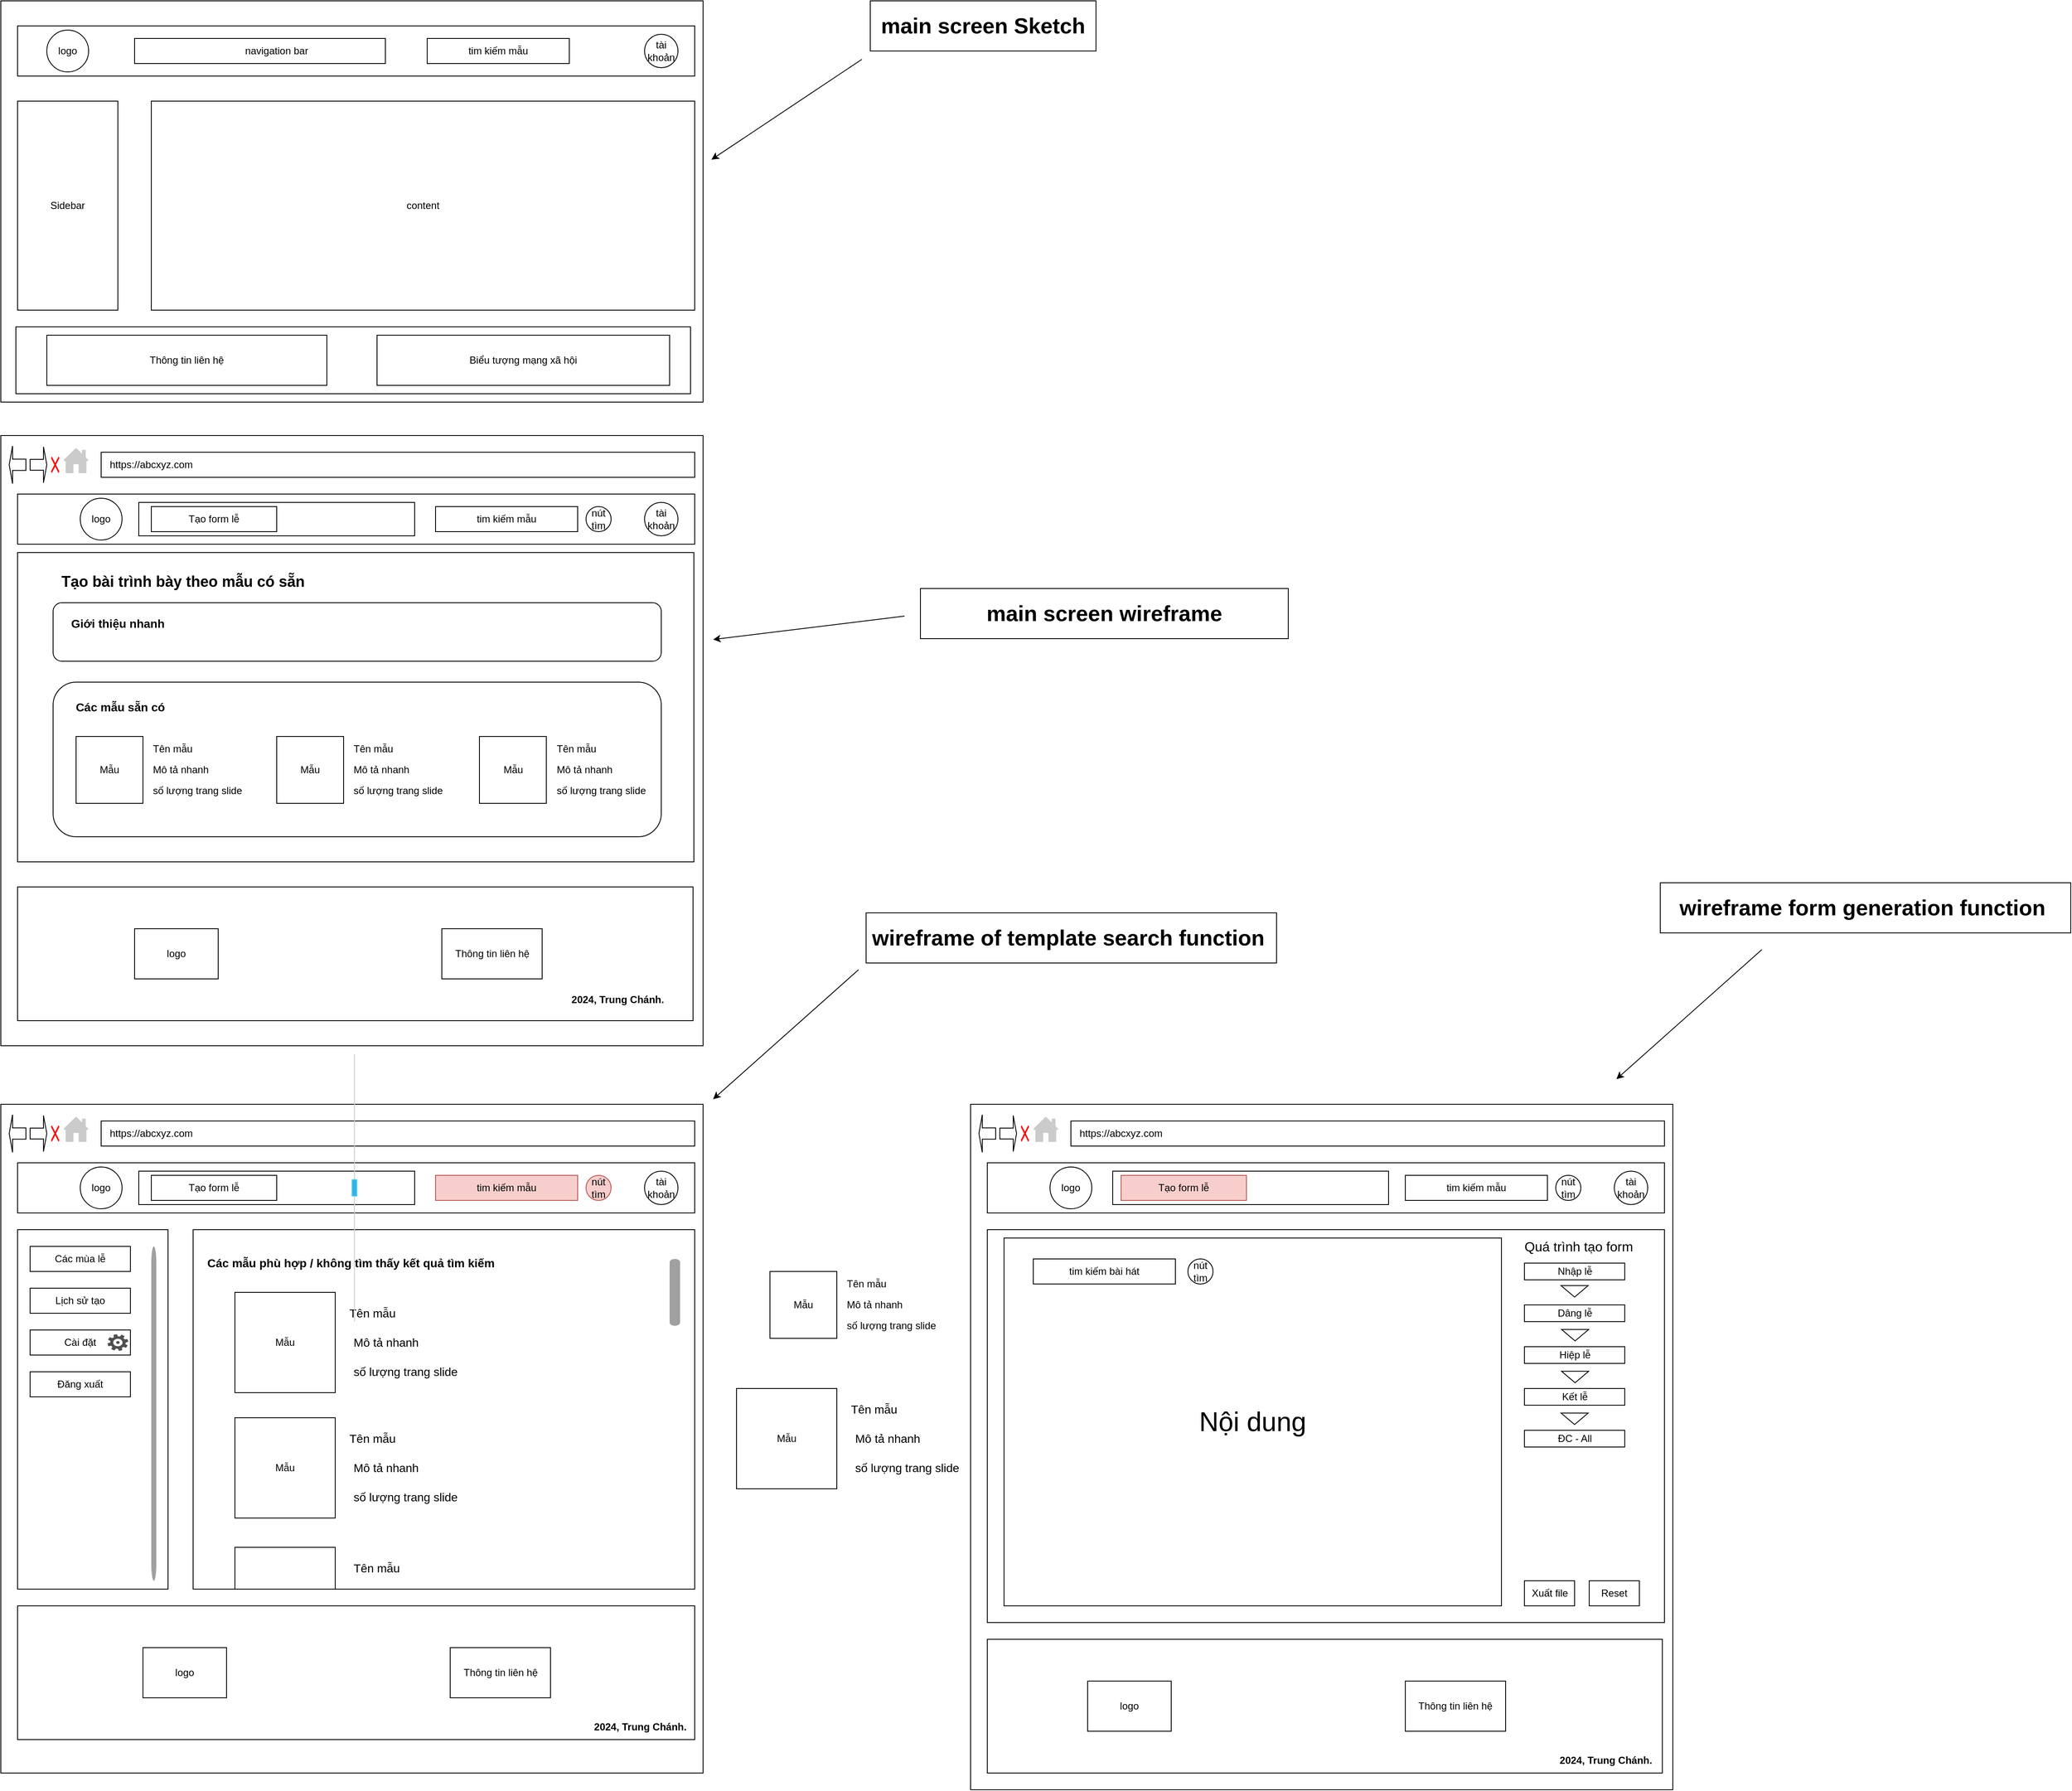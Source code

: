 <mxfile version="24.7.17">
  <diagram name="Trang-1" id="U4cx8_M0KKH-8PcaWBHW">
    <mxGraphModel dx="695" dy="743" grid="0" gridSize="10" guides="1" tooltips="1" connect="1" arrows="1" fold="1" page="1" pageScale="1" pageWidth="3300" pageHeight="4681" math="0" shadow="0">
      <root>
        <mxCell id="0" />
        <mxCell id="1" parent="0" />
        <mxCell id="klHJlUjfEQvVZW1XBOri-1" value="" style="rounded=0;whiteSpace=wrap;html=1;" parent="1" vertex="1">
          <mxGeometry x="120" y="120" width="840" height="480" as="geometry" />
        </mxCell>
        <mxCell id="klHJlUjfEQvVZW1XBOri-2" value="" style="rounded=0;whiteSpace=wrap;html=1;" parent="1" vertex="1">
          <mxGeometry x="140" y="150" width="810" height="60" as="geometry" />
        </mxCell>
        <mxCell id="klHJlUjfEQvVZW1XBOri-3" value="" style="rounded=0;whiteSpace=wrap;html=1;" parent="1" vertex="1">
          <mxGeometry x="138" y="510" width="807" height="80" as="geometry" />
        </mxCell>
        <mxCell id="klHJlUjfEQvVZW1XBOri-4" value="Sidebar" style="rounded=0;whiteSpace=wrap;html=1;" parent="1" vertex="1">
          <mxGeometry x="140" y="240" width="120" height="250" as="geometry" />
        </mxCell>
        <mxCell id="klHJlUjfEQvVZW1XBOri-6" value="content" style="rounded=0;whiteSpace=wrap;html=1;" parent="1" vertex="1">
          <mxGeometry x="300" y="240" width="650" height="250" as="geometry" />
        </mxCell>
        <mxCell id="klHJlUjfEQvVZW1XBOri-7" value="" style="ellipse;whiteSpace=wrap;html=1;aspect=fixed;" parent="1" vertex="1">
          <mxGeometry x="175" y="155" width="50" height="50" as="geometry" />
        </mxCell>
        <mxCell id="klHJlUjfEQvVZW1XBOri-8" value="tim kiếm mẫu" style="rounded=0;whiteSpace=wrap;html=1;" parent="1" vertex="1">
          <mxGeometry x="630" y="165" width="170" height="30" as="geometry" />
        </mxCell>
        <mxCell id="klHJlUjfEQvVZW1XBOri-10" value="tài khoản" style="ellipse;whiteSpace=wrap;html=1;aspect=fixed;" parent="1" vertex="1">
          <mxGeometry x="890" y="160" width="40" height="40" as="geometry" />
        </mxCell>
        <mxCell id="klHJlUjfEQvVZW1XBOri-11" value="" style="rounded=0;whiteSpace=wrap;html=1;" parent="1" vertex="1">
          <mxGeometry x="280" y="165" width="300" height="30" as="geometry" />
        </mxCell>
        <mxCell id="klHJlUjfEQvVZW1XBOri-12" value="Thông tin liên hệ" style="rounded=0;whiteSpace=wrap;html=1;" parent="1" vertex="1">
          <mxGeometry x="175" y="520" width="335" height="60" as="geometry" />
        </mxCell>
        <mxCell id="klHJlUjfEQvVZW1XBOri-13" value="Biểu tượng mạng xã hội" style="rounded=0;whiteSpace=wrap;html=1;" parent="1" vertex="1">
          <mxGeometry x="570" y="520" width="350" height="60" as="geometry" />
        </mxCell>
        <mxCell id="klHJlUjfEQvVZW1XBOri-14" value="logo" style="text;html=1;align=center;verticalAlign=middle;whiteSpace=wrap;rounded=0;" parent="1" vertex="1">
          <mxGeometry x="170" y="165" width="60" height="30" as="geometry" />
        </mxCell>
        <mxCell id="klHJlUjfEQvVZW1XBOri-15" value="navigation bar" style="text;html=1;align=center;verticalAlign=middle;whiteSpace=wrap;rounded=0;" parent="1" vertex="1">
          <mxGeometry x="400" y="165" width="100" height="30" as="geometry" />
        </mxCell>
        <mxCell id="klHJlUjfEQvVZW1XBOri-16" value="" style="rounded=0;whiteSpace=wrap;html=1;" parent="1" vertex="1">
          <mxGeometry x="120" y="1440" width="840" height="800" as="geometry" />
        </mxCell>
        <mxCell id="klHJlUjfEQvVZW1XBOri-17" value="" style="rounded=0;whiteSpace=wrap;html=1;" parent="1" vertex="1">
          <mxGeometry x="140" y="1510" width="810" height="60" as="geometry" />
        </mxCell>
        <mxCell id="klHJlUjfEQvVZW1XBOri-18" value="" style="rounded=0;whiteSpace=wrap;html=1;" parent="1" vertex="1">
          <mxGeometry x="140" y="2040" width="810" height="160" as="geometry" />
        </mxCell>
        <mxCell id="klHJlUjfEQvVZW1XBOri-19" value="" style="rounded=0;whiteSpace=wrap;html=1;" parent="1" vertex="1">
          <mxGeometry x="140" y="1590" width="180" height="430" as="geometry" />
        </mxCell>
        <mxCell id="klHJlUjfEQvVZW1XBOri-20" value="" style="rounded=0;whiteSpace=wrap;html=1;" parent="1" vertex="1">
          <mxGeometry x="350" y="1590" width="600" height="430" as="geometry" />
        </mxCell>
        <mxCell id="klHJlUjfEQvVZW1XBOri-21" value="" style="ellipse;whiteSpace=wrap;html=1;aspect=fixed;" parent="1" vertex="1">
          <mxGeometry x="215" y="1515" width="50" height="50" as="geometry" />
        </mxCell>
        <mxCell id="klHJlUjfEQvVZW1XBOri-22" value="tim kiếm mẫu" style="rounded=0;whiteSpace=wrap;html=1;fillColor=#f8cecc;strokeColor=#b85450;" parent="1" vertex="1">
          <mxGeometry x="640" y="1525" width="170" height="30" as="geometry" />
        </mxCell>
        <mxCell id="klHJlUjfEQvVZW1XBOri-23" value="tài khoản" style="ellipse;whiteSpace=wrap;html=1;aspect=fixed;" parent="1" vertex="1">
          <mxGeometry x="890" y="1520" width="40" height="40" as="geometry" />
        </mxCell>
        <mxCell id="klHJlUjfEQvVZW1XBOri-24" value="" style="rounded=0;whiteSpace=wrap;html=1;" parent="1" vertex="1">
          <mxGeometry x="285" y="1520" width="330" height="40" as="geometry" />
        </mxCell>
        <mxCell id="klHJlUjfEQvVZW1XBOri-25" value="Thông tin liên hệ" style="rounded=0;whiteSpace=wrap;html=1;" parent="1" vertex="1">
          <mxGeometry x="657.5" y="2090" width="120" height="60" as="geometry" />
        </mxCell>
        <mxCell id="klHJlUjfEQvVZW1XBOri-27" value="logo" style="text;html=1;align=center;verticalAlign=middle;whiteSpace=wrap;rounded=0;" parent="1" vertex="1">
          <mxGeometry x="210" y="1525" width="60" height="30" as="geometry" />
        </mxCell>
        <mxCell id="klHJlUjfEQvVZW1XBOri-29" value="Tạo form lễ" style="rounded=0;whiteSpace=wrap;html=1;" parent="1" vertex="1">
          <mxGeometry x="300" y="1525" width="150" height="30" as="geometry" />
        </mxCell>
        <mxCell id="klHJlUjfEQvVZW1XBOri-32" value="nút tìm" style="ellipse;whiteSpace=wrap;html=1;aspect=fixed;fillColor=#f8cecc;strokeColor=#b85450;" parent="1" vertex="1">
          <mxGeometry x="820" y="1525" width="30" height="30" as="geometry" />
        </mxCell>
        <mxCell id="klHJlUjfEQvVZW1XBOri-33" value="Các mùa lễ" style="rounded=0;whiteSpace=wrap;html=1;" parent="1" vertex="1">
          <mxGeometry x="155" y="1610" width="120" height="30" as="geometry" />
        </mxCell>
        <mxCell id="klHJlUjfEQvVZW1XBOri-42" value="" style="rounded=0;whiteSpace=wrap;html=1;" parent="1" vertex="1">
          <mxGeometry x="240" y="1460" width="710" height="30" as="geometry" />
        </mxCell>
        <mxCell id="klHJlUjfEQvVZW1XBOri-47" value="" style="shape=singleArrow;direction=west;whiteSpace=wrap;html=1;" parent="1" vertex="1">
          <mxGeometry x="130" y="1452.5" width="20" height="45" as="geometry" />
        </mxCell>
        <mxCell id="klHJlUjfEQvVZW1XBOri-48" value="" style="shape=singleArrow;whiteSpace=wrap;html=1;" parent="1" vertex="1">
          <mxGeometry x="155" y="1453.5" width="20" height="43" as="geometry" />
        </mxCell>
        <mxCell id="klHJlUjfEQvVZW1XBOri-49" value="" style="shape=mxgraph.mockup.markup.redX;fillColor=#ff0000;html=1;shadow=0;whiteSpace=wrap;strokeColor=none;" parent="1" vertex="1">
          <mxGeometry x="180" y="1465" width="10" height="20" as="geometry" />
        </mxCell>
        <mxCell id="klHJlUjfEQvVZW1XBOri-50" value="" style="sketch=0;pointerEvents=1;shadow=0;dashed=0;html=1;strokeColor=none;labelPosition=center;verticalLabelPosition=bottom;verticalAlign=top;outlineConnect=0;align=center;shape=mxgraph.office.concepts.home;fillColor=#CCCBCB;" parent="1" vertex="1">
          <mxGeometry x="195" y="1455" width="30" height="30" as="geometry" />
        </mxCell>
        <mxCell id="klHJlUjfEQvVZW1XBOri-51" value="https://abcxyz.com" style="text;html=1;align=center;verticalAlign=middle;whiteSpace=wrap;rounded=0;" parent="1" vertex="1">
          <mxGeometry x="270" y="1460" width="60" height="30" as="geometry" />
        </mxCell>
        <mxCell id="klHJlUjfEQvVZW1XBOri-58" value="logo" style="rounded=0;whiteSpace=wrap;html=1;" parent="1" vertex="1">
          <mxGeometry x="290" y="2090" width="100" height="60" as="geometry" />
        </mxCell>
        <mxCell id="T8Ssk5UjIpgy_xPc4vPn-1" value="" style="shape=image;html=1;verticalAlign=top;verticalLabelPosition=bottom;labelBackgroundColor=#ffffff;imageAspect=0;aspect=fixed;image=https://cdn2.iconfinder.com/data/icons/navigation-set-arrows-part-two/32/Arrow_Drop_Down-128.png" parent="1" vertex="1">
          <mxGeometry x="250" y="1615" width="20" height="20" as="geometry" />
        </mxCell>
        <mxCell id="T8Ssk5UjIpgy_xPc4vPn-5" value="&lt;b&gt;2024, Trung Chánh.&lt;/b&gt;" style="text;html=1;align=center;verticalAlign=middle;whiteSpace=wrap;rounded=0;" parent="1" vertex="1">
          <mxGeometry x="820" y="2170" width="130" height="30" as="geometry" />
        </mxCell>
        <mxCell id="T8Ssk5UjIpgy_xPc4vPn-8" value="" style="shape=image;html=1;verticalAlign=top;verticalLabelPosition=bottom;labelBackgroundColor=#ffffff;imageAspect=0;aspect=fixed;image=https://cdn2.iconfinder.com/data/icons/css-vol-1/24/copyright-128.png" parent="1" vertex="1">
          <mxGeometry x="807.5" y="2175" width="20" height="20" as="geometry" />
        </mxCell>
        <mxCell id="T8Ssk5UjIpgy_xPc4vPn-53" value="" style="shape=image;html=1;verticalAlign=top;verticalLabelPosition=bottom;labelBackgroundColor=#ffffff;imageAspect=0;aspect=fixed;image=https://cdn1.iconfinder.com/data/icons/bootstrap-vol-3/16/layout-sidebar-inset-128.png" parent="1" vertex="1">
          <mxGeometry x="155" y="1520" width="40" height="40" as="geometry" />
        </mxCell>
        <mxCell id="T8Ssk5UjIpgy_xPc4vPn-55" value="Lịch sử tạo" style="rounded=0;whiteSpace=wrap;html=1;" parent="1" vertex="1">
          <mxGeometry x="155" y="1660" width="120" height="30" as="geometry" />
        </mxCell>
        <mxCell id="T8Ssk5UjIpgy_xPc4vPn-58" value="Cài đặt" style="rounded=0;whiteSpace=wrap;html=1;" parent="1" vertex="1">
          <mxGeometry x="155" y="1710" width="120" height="30" as="geometry" />
        </mxCell>
        <mxCell id="T8Ssk5UjIpgy_xPc4vPn-59" value="" style="sketch=0;pointerEvents=1;shadow=0;dashed=0;html=1;strokeColor=none;fillColor=#505050;labelPosition=center;verticalLabelPosition=bottom;verticalAlign=top;outlineConnect=0;align=center;shape=mxgraph.office.concepts.settings_office_365;" parent="1" vertex="1">
          <mxGeometry x="247.5" y="1715" width="25" height="20" as="geometry" />
        </mxCell>
        <mxCell id="T8Ssk5UjIpgy_xPc4vPn-60" value="Đăng xuất" style="rounded=0;whiteSpace=wrap;html=1;" parent="1" vertex="1">
          <mxGeometry x="155" y="1760" width="120" height="30" as="geometry" />
        </mxCell>
        <mxCell id="T8Ssk5UjIpgy_xPc4vPn-61" value="" style="shape=image;html=1;verticalAlign=top;verticalLabelPosition=bottom;labelBackgroundColor=#ffffff;imageAspect=0;aspect=fixed;image=https://cdn1.iconfinder.com/data/icons/heroicons-ui/24/logout-128.png" parent="1" vertex="1">
          <mxGeometry x="247.5" y="1760" width="30" height="30" as="geometry" />
        </mxCell>
        <mxCell id="T8Ssk5UjIpgy_xPc4vPn-62" value="" style="rounded=0;whiteSpace=wrap;html=1;" parent="1" vertex="1">
          <mxGeometry x="120" y="640" width="840" height="730" as="geometry" />
        </mxCell>
        <mxCell id="T8Ssk5UjIpgy_xPc4vPn-63" value="" style="rounded=0;whiteSpace=wrap;html=1;" parent="1" vertex="1">
          <mxGeometry x="140" y="710" width="810" height="60" as="geometry" />
        </mxCell>
        <mxCell id="T8Ssk5UjIpgy_xPc4vPn-64" value="" style="rounded=0;whiteSpace=wrap;html=1;" parent="1" vertex="1">
          <mxGeometry x="140" y="1180" width="808" height="160" as="geometry" />
        </mxCell>
        <mxCell id="T8Ssk5UjIpgy_xPc4vPn-66" value="" style="rounded=0;whiteSpace=wrap;html=1;" parent="1" vertex="1">
          <mxGeometry x="140" y="780" width="809" height="370" as="geometry" />
        </mxCell>
        <mxCell id="T8Ssk5UjIpgy_xPc4vPn-67" value="" style="ellipse;whiteSpace=wrap;html=1;aspect=fixed;" parent="1" vertex="1">
          <mxGeometry x="215" y="715" width="50" height="50" as="geometry" />
        </mxCell>
        <mxCell id="T8Ssk5UjIpgy_xPc4vPn-68" value="tim kiếm mẫu" style="rounded=0;whiteSpace=wrap;html=1;" parent="1" vertex="1">
          <mxGeometry x="640" y="725" width="170" height="30" as="geometry" />
        </mxCell>
        <mxCell id="T8Ssk5UjIpgy_xPc4vPn-69" value="tài khoản" style="ellipse;whiteSpace=wrap;html=1;aspect=fixed;" parent="1" vertex="1">
          <mxGeometry x="890" y="720" width="40" height="40" as="geometry" />
        </mxCell>
        <mxCell id="T8Ssk5UjIpgy_xPc4vPn-70" value="" style="rounded=0;whiteSpace=wrap;html=1;" parent="1" vertex="1">
          <mxGeometry x="285" y="720" width="330" height="40" as="geometry" />
        </mxCell>
        <mxCell id="T8Ssk5UjIpgy_xPc4vPn-71" value="Thông tin liên hệ" style="rounded=0;whiteSpace=wrap;html=1;" parent="1" vertex="1">
          <mxGeometry x="647.5" y="1230" width="120" height="60" as="geometry" />
        </mxCell>
        <mxCell id="T8Ssk5UjIpgy_xPc4vPn-72" value="logo" style="text;html=1;align=center;verticalAlign=middle;whiteSpace=wrap;rounded=0;" parent="1" vertex="1">
          <mxGeometry x="210" y="725" width="60" height="30" as="geometry" />
        </mxCell>
        <mxCell id="T8Ssk5UjIpgy_xPc4vPn-73" value="Tạo form lễ" style="rounded=0;whiteSpace=wrap;html=1;" parent="1" vertex="1">
          <mxGeometry x="300" y="725" width="150" height="30" as="geometry" />
        </mxCell>
        <mxCell id="T8Ssk5UjIpgy_xPc4vPn-74" value="nút tìm" style="ellipse;whiteSpace=wrap;html=1;aspect=fixed;" parent="1" vertex="1">
          <mxGeometry x="820" y="725" width="30" height="30" as="geometry" />
        </mxCell>
        <mxCell id="T8Ssk5UjIpgy_xPc4vPn-76" value="" style="rounded=0;whiteSpace=wrap;html=1;" parent="1" vertex="1">
          <mxGeometry x="240" y="660" width="710" height="30" as="geometry" />
        </mxCell>
        <mxCell id="T8Ssk5UjIpgy_xPc4vPn-77" value="" style="shape=singleArrow;direction=west;whiteSpace=wrap;html=1;" parent="1" vertex="1">
          <mxGeometry x="130" y="652.5" width="20" height="45" as="geometry" />
        </mxCell>
        <mxCell id="T8Ssk5UjIpgy_xPc4vPn-78" value="" style="shape=singleArrow;whiteSpace=wrap;html=1;" parent="1" vertex="1">
          <mxGeometry x="155" y="653.5" width="20" height="43" as="geometry" />
        </mxCell>
        <mxCell id="T8Ssk5UjIpgy_xPc4vPn-79" value="" style="shape=mxgraph.mockup.markup.redX;fillColor=#ff0000;html=1;shadow=0;whiteSpace=wrap;strokeColor=none;" parent="1" vertex="1">
          <mxGeometry x="180" y="665" width="10" height="20" as="geometry" />
        </mxCell>
        <mxCell id="T8Ssk5UjIpgy_xPc4vPn-80" value="" style="sketch=0;pointerEvents=1;shadow=0;dashed=0;html=1;strokeColor=none;labelPosition=center;verticalLabelPosition=bottom;verticalAlign=top;outlineConnect=0;align=center;shape=mxgraph.office.concepts.home;fillColor=#CCCBCB;" parent="1" vertex="1">
          <mxGeometry x="195" y="655" width="30" height="30" as="geometry" />
        </mxCell>
        <mxCell id="T8Ssk5UjIpgy_xPc4vPn-81" value="https://abcxyz.com" style="text;html=1;align=center;verticalAlign=middle;whiteSpace=wrap;rounded=0;" parent="1" vertex="1">
          <mxGeometry x="270" y="660" width="60" height="30" as="geometry" />
        </mxCell>
        <mxCell id="T8Ssk5UjIpgy_xPc4vPn-82" value="logo" style="rounded=0;whiteSpace=wrap;html=1;" parent="1" vertex="1">
          <mxGeometry x="280" y="1230" width="100" height="60" as="geometry" />
        </mxCell>
        <mxCell id="T8Ssk5UjIpgy_xPc4vPn-84" value="&lt;b&gt;2024, Trung Chánh.&lt;/b&gt;" style="text;html=1;align=center;verticalAlign=middle;whiteSpace=wrap;rounded=0;" parent="1" vertex="1">
          <mxGeometry x="792.5" y="1300" width="130" height="30" as="geometry" />
        </mxCell>
        <mxCell id="T8Ssk5UjIpgy_xPc4vPn-85" value="" style="shape=image;html=1;verticalAlign=top;verticalLabelPosition=bottom;labelBackgroundColor=#ffffff;imageAspect=0;aspect=fixed;image=https://cdn2.iconfinder.com/data/icons/css-vol-1/24/copyright-128.png" parent="1" vertex="1">
          <mxGeometry x="780" y="1305" width="20" height="20" as="geometry" />
        </mxCell>
        <mxCell id="T8Ssk5UjIpgy_xPc4vPn-86" value="" style="shape=image;html=1;verticalAlign=top;verticalLabelPosition=bottom;labelBackgroundColor=#ffffff;imageAspect=0;aspect=fixed;image=https://cdn1.iconfinder.com/data/icons/bootstrap-vol-3/16/layout-sidebar-inset-128.png" parent="1" vertex="1">
          <mxGeometry x="155" y="720" width="40" height="40" as="geometry" />
        </mxCell>
        <mxCell id="T8Ssk5UjIpgy_xPc4vPn-92" value="Tạo bài trình bày theo mẫu có sẵn" style="text;html=1;align=center;verticalAlign=middle;whiteSpace=wrap;rounded=0;fontStyle=1;fontSize=18;" parent="1" vertex="1">
          <mxGeometry x="172.5" y="800" width="330" height="30" as="geometry" />
        </mxCell>
        <mxCell id="T8Ssk5UjIpgy_xPc4vPn-99" value="" style="rounded=1;whiteSpace=wrap;html=1;" parent="1" vertex="1">
          <mxGeometry x="182.5" y="840" width="727.5" height="70" as="geometry" />
        </mxCell>
        <mxCell id="T8Ssk5UjIpgy_xPc4vPn-100" value="Giới thiệu nhanh" style="text;html=1;align=center;verticalAlign=middle;whiteSpace=wrap;rounded=0;fontSize=14;fontStyle=1" parent="1" vertex="1">
          <mxGeometry x="195" y="850" width="130" height="30" as="geometry" />
        </mxCell>
        <mxCell id="T8Ssk5UjIpgy_xPc4vPn-101" value="" style="rounded=1;whiteSpace=wrap;html=1;" parent="1" vertex="1">
          <mxGeometry x="182.5" y="935" width="727.5" height="185" as="geometry" />
        </mxCell>
        <mxCell id="T8Ssk5UjIpgy_xPc4vPn-102" value="Các mẫu sẵn có" style="text;html=1;align=center;verticalAlign=middle;whiteSpace=wrap;rounded=0;fontSize=14;fontStyle=1" parent="1" vertex="1">
          <mxGeometry x="197.5" y="950" width="130" height="30" as="geometry" />
        </mxCell>
        <mxCell id="T8Ssk5UjIpgy_xPc4vPn-103" value="Mẫu" style="whiteSpace=wrap;html=1;aspect=fixed;" parent="1" vertex="1">
          <mxGeometry x="210" y="1000" width="80" height="80" as="geometry" />
        </mxCell>
        <mxCell id="T8Ssk5UjIpgy_xPc4vPn-104" value="Tên mẫu" style="text;html=1;align=left;verticalAlign=middle;whiteSpace=wrap;rounded=0;" parent="1" vertex="1">
          <mxGeometry x="300" y="1000" width="60" height="30" as="geometry" />
        </mxCell>
        <mxCell id="T8Ssk5UjIpgy_xPc4vPn-105" value="Mô tả nhanh" style="text;html=1;align=left;verticalAlign=middle;whiteSpace=wrap;rounded=0;" parent="1" vertex="1">
          <mxGeometry x="300" y="1025" width="70" height="30" as="geometry" />
        </mxCell>
        <mxCell id="T8Ssk5UjIpgy_xPc4vPn-106" value="số lượng trang slide" style="text;html=1;align=left;verticalAlign=middle;whiteSpace=wrap;rounded=0;" parent="1" vertex="1">
          <mxGeometry x="300" y="1050" width="110" height="30" as="geometry" />
        </mxCell>
        <mxCell id="T8Ssk5UjIpgy_xPc4vPn-107" value="Mẫu" style="whiteSpace=wrap;html=1;aspect=fixed;" parent="1" vertex="1">
          <mxGeometry x="450" y="1000" width="80" height="80" as="geometry" />
        </mxCell>
        <mxCell id="T8Ssk5UjIpgy_xPc4vPn-108" value="Tên mẫu" style="text;html=1;align=left;verticalAlign=middle;whiteSpace=wrap;rounded=0;" parent="1" vertex="1">
          <mxGeometry x="540" y="1000" width="60" height="30" as="geometry" />
        </mxCell>
        <mxCell id="T8Ssk5UjIpgy_xPc4vPn-109" value="Mô tả nhanh" style="text;html=1;align=left;verticalAlign=middle;whiteSpace=wrap;rounded=0;" parent="1" vertex="1">
          <mxGeometry x="540" y="1025" width="70" height="30" as="geometry" />
        </mxCell>
        <mxCell id="T8Ssk5UjIpgy_xPc4vPn-110" value="số lượng trang slide" style="text;html=1;align=left;verticalAlign=middle;whiteSpace=wrap;rounded=0;" parent="1" vertex="1">
          <mxGeometry x="540" y="1050" width="110" height="30" as="geometry" />
        </mxCell>
        <mxCell id="T8Ssk5UjIpgy_xPc4vPn-111" value="Mẫu" style="whiteSpace=wrap;html=1;aspect=fixed;" parent="1" vertex="1">
          <mxGeometry x="692.5" y="1000" width="80" height="80" as="geometry" />
        </mxCell>
        <mxCell id="T8Ssk5UjIpgy_xPc4vPn-112" value="Tên mẫu" style="text;html=1;align=left;verticalAlign=middle;whiteSpace=wrap;rounded=0;" parent="1" vertex="1">
          <mxGeometry x="782.5" y="1000" width="60" height="30" as="geometry" />
        </mxCell>
        <mxCell id="T8Ssk5UjIpgy_xPc4vPn-113" value="Mô tả nhanh" style="text;html=1;align=left;verticalAlign=middle;whiteSpace=wrap;rounded=0;" parent="1" vertex="1">
          <mxGeometry x="782.5" y="1025" width="70" height="30" as="geometry" />
        </mxCell>
        <mxCell id="T8Ssk5UjIpgy_xPc4vPn-114" value="số lượng trang slide" style="text;html=1;align=left;verticalAlign=middle;whiteSpace=wrap;rounded=0;" parent="1" vertex="1">
          <mxGeometry x="782.5" y="1050" width="110" height="30" as="geometry" />
        </mxCell>
        <mxCell id="T8Ssk5UjIpgy_xPc4vPn-116" value="Các mẫu phù hợp / không tìm thấy kết quả tìm kiếm" style="text;html=1;align=left;verticalAlign=middle;whiteSpace=wrap;rounded=0;fontSize=14;fontStyle=1" parent="1" vertex="1">
          <mxGeometry x="365" y="1615" width="425" height="30" as="geometry" />
        </mxCell>
        <mxCell id="T8Ssk5UjIpgy_xPc4vPn-117" value="Mẫu" style="whiteSpace=wrap;html=1;aspect=fixed;" parent="1" vertex="1">
          <mxGeometry x="1040" y="1640" width="80" height="80" as="geometry" />
        </mxCell>
        <mxCell id="T8Ssk5UjIpgy_xPc4vPn-118" value="Tên mẫu" style="text;html=1;align=left;verticalAlign=middle;whiteSpace=wrap;rounded=0;" parent="1" vertex="1">
          <mxGeometry x="1130" y="1640" width="60" height="30" as="geometry" />
        </mxCell>
        <mxCell id="T8Ssk5UjIpgy_xPc4vPn-119" value="Mô tả nhanh" style="text;html=1;align=left;verticalAlign=middle;whiteSpace=wrap;rounded=0;" parent="1" vertex="1">
          <mxGeometry x="1130" y="1665" width="70" height="30" as="geometry" />
        </mxCell>
        <mxCell id="T8Ssk5UjIpgy_xPc4vPn-120" value="số lượng trang slide" style="text;html=1;align=left;verticalAlign=middle;whiteSpace=wrap;rounded=0;" parent="1" vertex="1">
          <mxGeometry x="1130" y="1690" width="110" height="30" as="geometry" />
        </mxCell>
        <mxCell id="T8Ssk5UjIpgy_xPc4vPn-154" value="Tên mẫu" style="text;html=1;align=left;verticalAlign=middle;whiteSpace=wrap;rounded=0;fontSize=14;" parent="1" vertex="1">
          <mxGeometry x="1135" y="1790" width="60" height="30" as="geometry" />
        </mxCell>
        <mxCell id="T8Ssk5UjIpgy_xPc4vPn-155" value="Mô tả nhanh" style="text;html=1;align=left;verticalAlign=middle;whiteSpace=wrap;rounded=0;fontSize=14;" parent="1" vertex="1">
          <mxGeometry x="1140" y="1825" width="80" height="30" as="geometry" />
        </mxCell>
        <mxCell id="T8Ssk5UjIpgy_xPc4vPn-156" value="số lượng trang slide" style="text;html=1;align=left;verticalAlign=middle;whiteSpace=wrap;rounded=0;fontSize=14;" parent="1" vertex="1">
          <mxGeometry x="1140" y="1860" width="130" height="30" as="geometry" />
        </mxCell>
        <mxCell id="T8Ssk5UjIpgy_xPc4vPn-157" value="Mẫu" style="whiteSpace=wrap;html=1;aspect=fixed;" parent="1" vertex="1">
          <mxGeometry x="400" y="1665" width="120" height="120" as="geometry" />
        </mxCell>
        <mxCell id="T8Ssk5UjIpgy_xPc4vPn-158" value="Tên mẫu" style="text;html=1;align=left;verticalAlign=middle;whiteSpace=wrap;rounded=0;fontSize=14;" parent="1" vertex="1">
          <mxGeometry x="535" y="1675" width="60" height="30" as="geometry" />
        </mxCell>
        <mxCell id="T8Ssk5UjIpgy_xPc4vPn-159" value="Mô tả nhanh" style="text;html=1;align=left;verticalAlign=middle;whiteSpace=wrap;rounded=0;fontSize=14;" parent="1" vertex="1">
          <mxGeometry x="540" y="1710" width="80" height="30" as="geometry" />
        </mxCell>
        <mxCell id="T8Ssk5UjIpgy_xPc4vPn-160" value="số lượng trang slide" style="text;html=1;align=left;verticalAlign=middle;whiteSpace=wrap;rounded=0;fontSize=14;" parent="1" vertex="1">
          <mxGeometry x="540" y="1745" width="130" height="30" as="geometry" />
        </mxCell>
        <mxCell id="T8Ssk5UjIpgy_xPc4vPn-161" value="Mẫu" style="whiteSpace=wrap;html=1;aspect=fixed;" parent="1" vertex="1">
          <mxGeometry x="400" y="1815" width="120" height="120" as="geometry" />
        </mxCell>
        <mxCell id="T8Ssk5UjIpgy_xPc4vPn-162" value="Tên mẫu" style="text;html=1;align=left;verticalAlign=middle;whiteSpace=wrap;rounded=0;fontSize=14;" parent="1" vertex="1">
          <mxGeometry x="535" y="1825" width="60" height="30" as="geometry" />
        </mxCell>
        <mxCell id="T8Ssk5UjIpgy_xPc4vPn-163" value="Mô tả nhanh" style="text;html=1;align=left;verticalAlign=middle;whiteSpace=wrap;rounded=0;fontSize=14;" parent="1" vertex="1">
          <mxGeometry x="540" y="1860" width="80" height="30" as="geometry" />
        </mxCell>
        <mxCell id="T8Ssk5UjIpgy_xPc4vPn-164" value="số lượng trang slide" style="text;html=1;align=left;verticalAlign=middle;whiteSpace=wrap;rounded=0;fontSize=14;" parent="1" vertex="1">
          <mxGeometry x="540" y="1895" width="130" height="30" as="geometry" />
        </mxCell>
        <mxCell id="T8Ssk5UjIpgy_xPc4vPn-167" value="" style="rounded=0;whiteSpace=wrap;html=1;" parent="1" vertex="1">
          <mxGeometry x="400" y="1970" width="120" height="50" as="geometry" />
        </mxCell>
        <mxCell id="T8Ssk5UjIpgy_xPc4vPn-168" value="Tên mẫu" style="text;html=1;align=left;verticalAlign=middle;whiteSpace=wrap;rounded=0;fontSize=14;" parent="1" vertex="1">
          <mxGeometry x="540" y="1980" width="60" height="30" as="geometry" />
        </mxCell>
        <mxCell id="T8Ssk5UjIpgy_xPc4vPn-170" value="" style="verticalLabelPosition=bottom;verticalAlign=top;html=1;shadow=0;dashed=0;strokeWidth=1;shape=mxgraph.android.quickscroll3;dy=0.5;fillColor=#33b5e5;strokeColor=#66D5F5;" parent="1" vertex="1">
          <mxGeometry x="540" y="1380" width="6" height="320" as="geometry" />
        </mxCell>
        <mxCell id="T8Ssk5UjIpgy_xPc4vPn-171" value="" style="html=1;verticalLabelPosition=bottom;labelBackgroundColor=#ffffff;verticalAlign=top;shadow=0;dashed=0;strokeWidth=2;shape=mxgraph.ios7.misc.scroll_(vertical);fillColor=#a0a0a0;" parent="1" vertex="1">
          <mxGeometry x="300" y="1610" width="6" height="400" as="geometry" />
        </mxCell>
        <mxCell id="T8Ssk5UjIpgy_xPc4vPn-172" value="" style="html=1;verticalLabelPosition=bottom;labelBackgroundColor=#ffffff;verticalAlign=top;shadow=0;dashed=0;strokeWidth=2;shape=mxgraph.ios7.misc.scroll_(vertical);fillColor=#a0a0a0;" parent="1" vertex="1">
          <mxGeometry x="920" y="1625" width="12.5" height="80" as="geometry" />
        </mxCell>
        <mxCell id="T8Ssk5UjIpgy_xPc4vPn-177" value="" style="rounded=0;whiteSpace=wrap;html=1;" parent="1" vertex="1">
          <mxGeometry x="1280" y="1440" width="840" height="820" as="geometry" />
        </mxCell>
        <mxCell id="T8Ssk5UjIpgy_xPc4vPn-178" value="" style="rounded=0;whiteSpace=wrap;html=1;" parent="1" vertex="1">
          <mxGeometry x="1300" y="1510" width="810" height="60" as="geometry" />
        </mxCell>
        <mxCell id="T8Ssk5UjIpgy_xPc4vPn-179" value="" style="rounded=0;whiteSpace=wrap;html=1;" parent="1" vertex="1">
          <mxGeometry x="1300" y="2080" width="807.5" height="160" as="geometry" />
        </mxCell>
        <mxCell id="T8Ssk5UjIpgy_xPc4vPn-181" value="" style="rounded=0;whiteSpace=wrap;html=1;" parent="1" vertex="1">
          <mxGeometry x="1300" y="1590" width="810" height="470" as="geometry" />
        </mxCell>
        <mxCell id="T8Ssk5UjIpgy_xPc4vPn-182" value="" style="ellipse;whiteSpace=wrap;html=1;aspect=fixed;" parent="1" vertex="1">
          <mxGeometry x="1375" y="1515" width="50" height="50" as="geometry" />
        </mxCell>
        <mxCell id="T8Ssk5UjIpgy_xPc4vPn-183" value="tim kiếm mẫu" style="rounded=0;whiteSpace=wrap;html=1;" parent="1" vertex="1">
          <mxGeometry x="1800" y="1525" width="170" height="30" as="geometry" />
        </mxCell>
        <mxCell id="T8Ssk5UjIpgy_xPc4vPn-184" value="tài khoản" style="ellipse;whiteSpace=wrap;html=1;aspect=fixed;" parent="1" vertex="1">
          <mxGeometry x="2050" y="1520" width="40" height="40" as="geometry" />
        </mxCell>
        <mxCell id="T8Ssk5UjIpgy_xPc4vPn-185" value="" style="rounded=0;whiteSpace=wrap;html=1;" parent="1" vertex="1">
          <mxGeometry x="1450" y="1520" width="330" height="40" as="geometry" />
        </mxCell>
        <mxCell id="T8Ssk5UjIpgy_xPc4vPn-186" value="Thông tin liên hệ" style="rounded=0;whiteSpace=wrap;html=1;" parent="1" vertex="1">
          <mxGeometry x="1800" y="2130" width="120" height="60" as="geometry" />
        </mxCell>
        <mxCell id="T8Ssk5UjIpgy_xPc4vPn-187" value="logo" style="text;html=1;align=center;verticalAlign=middle;whiteSpace=wrap;rounded=0;" parent="1" vertex="1">
          <mxGeometry x="1370" y="1525" width="60" height="30" as="geometry" />
        </mxCell>
        <mxCell id="T8Ssk5UjIpgy_xPc4vPn-188" value="Tạo form lễ" style="rounded=0;whiteSpace=wrap;html=1;fillColor=#f8cecc;strokeColor=#b85450;" parent="1" vertex="1">
          <mxGeometry x="1460" y="1525" width="150" height="30" as="geometry" />
        </mxCell>
        <mxCell id="T8Ssk5UjIpgy_xPc4vPn-189" value="nút tìm" style="ellipse;whiteSpace=wrap;html=1;aspect=fixed;" parent="1" vertex="1">
          <mxGeometry x="1980" y="1525" width="30" height="30" as="geometry" />
        </mxCell>
        <mxCell id="T8Ssk5UjIpgy_xPc4vPn-196" value="&lt;font style=&quot;font-size: 32px;&quot;&gt;Nội dung&lt;/font&gt;" style="rounded=0;whiteSpace=wrap;html=1;" parent="1" vertex="1">
          <mxGeometry x="1320" y="1600" width="595" height="440" as="geometry" />
        </mxCell>
        <mxCell id="T8Ssk5UjIpgy_xPc4vPn-197" value="Reset" style="rounded=0;whiteSpace=wrap;html=1;" parent="1" vertex="1">
          <mxGeometry x="2020" y="2010" width="60" height="30" as="geometry" />
        </mxCell>
        <mxCell id="T8Ssk5UjIpgy_xPc4vPn-198" value="Xuất file" style="rounded=0;whiteSpace=wrap;html=1;" parent="1" vertex="1">
          <mxGeometry x="1942.5" y="2010" width="60" height="30" as="geometry" />
        </mxCell>
        <mxCell id="T8Ssk5UjIpgy_xPc4vPn-199" value="" style="rounded=0;whiteSpace=wrap;html=1;" parent="1" vertex="1">
          <mxGeometry x="1400" y="1460" width="710" height="30" as="geometry" />
        </mxCell>
        <mxCell id="T8Ssk5UjIpgy_xPc4vPn-200" value="" style="shape=singleArrow;direction=west;whiteSpace=wrap;html=1;" parent="1" vertex="1">
          <mxGeometry x="1290" y="1452.5" width="20" height="45" as="geometry" />
        </mxCell>
        <mxCell id="T8Ssk5UjIpgy_xPc4vPn-201" value="" style="shape=singleArrow;whiteSpace=wrap;html=1;" parent="1" vertex="1">
          <mxGeometry x="1315" y="1453.5" width="20" height="43" as="geometry" />
        </mxCell>
        <mxCell id="T8Ssk5UjIpgy_xPc4vPn-202" value="" style="shape=mxgraph.mockup.markup.redX;fillColor=#ff0000;html=1;shadow=0;whiteSpace=wrap;strokeColor=none;" parent="1" vertex="1">
          <mxGeometry x="1340" y="1465" width="10" height="20" as="geometry" />
        </mxCell>
        <mxCell id="T8Ssk5UjIpgy_xPc4vPn-203" value="" style="sketch=0;pointerEvents=1;shadow=0;dashed=0;html=1;strokeColor=none;labelPosition=center;verticalLabelPosition=bottom;verticalAlign=top;outlineConnect=0;align=center;shape=mxgraph.office.concepts.home;fillColor=#CCCBCB;" parent="1" vertex="1">
          <mxGeometry x="1355" y="1455" width="30" height="30" as="geometry" />
        </mxCell>
        <mxCell id="T8Ssk5UjIpgy_xPc4vPn-204" value="https://abcxyz.com" style="text;html=1;align=center;verticalAlign=middle;whiteSpace=wrap;rounded=0;" parent="1" vertex="1">
          <mxGeometry x="1430" y="1460" width="60" height="30" as="geometry" />
        </mxCell>
        <mxCell id="T8Ssk5UjIpgy_xPc4vPn-205" value="Nhập lễ" style="rounded=0;whiteSpace=wrap;html=1;" parent="1" vertex="1">
          <mxGeometry x="1942.5" y="1630" width="120" height="20" as="geometry" />
        </mxCell>
        <mxCell id="T8Ssk5UjIpgy_xPc4vPn-206" value="Dâng lễ" style="rounded=0;whiteSpace=wrap;html=1;" parent="1" vertex="1">
          <mxGeometry x="1942.5" y="1680" width="120" height="20" as="geometry" />
        </mxCell>
        <mxCell id="T8Ssk5UjIpgy_xPc4vPn-207" value="Hiệp lễ" style="rounded=0;whiteSpace=wrap;html=1;" parent="1" vertex="1">
          <mxGeometry x="1942.5" y="1730" width="120" height="20" as="geometry" />
        </mxCell>
        <mxCell id="T8Ssk5UjIpgy_xPc4vPn-208" value="Kết lễ" style="rounded=0;whiteSpace=wrap;html=1;" parent="1" vertex="1">
          <mxGeometry x="1942.5" y="1780" width="120" height="20" as="geometry" />
        </mxCell>
        <mxCell id="T8Ssk5UjIpgy_xPc4vPn-209" value="logo" style="rounded=0;whiteSpace=wrap;html=1;" parent="1" vertex="1">
          <mxGeometry x="1420" y="2130" width="100" height="60" as="geometry" />
        </mxCell>
        <mxCell id="T8Ssk5UjIpgy_xPc4vPn-210" value="ĐC - All" style="rounded=0;whiteSpace=wrap;html=1;" parent="1" vertex="1">
          <mxGeometry x="1942.5" y="1830" width="120" height="20" as="geometry" />
        </mxCell>
        <mxCell id="T8Ssk5UjIpgy_xPc4vPn-212" value="Quá trình tạo form" style="text;html=1;align=center;verticalAlign=middle;whiteSpace=wrap;rounded=0;fontSize=16;" parent="1" vertex="1">
          <mxGeometry x="1935" y="1590" width="145" height="40" as="geometry" />
        </mxCell>
        <mxCell id="T8Ssk5UjIpgy_xPc4vPn-213" value="&lt;b&gt;2024, Trung Chánh.&lt;/b&gt;" style="text;html=1;align=center;verticalAlign=middle;whiteSpace=wrap;rounded=0;" parent="1" vertex="1">
          <mxGeometry x="1975" y="2210" width="130" height="30" as="geometry" />
        </mxCell>
        <mxCell id="T8Ssk5UjIpgy_xPc4vPn-214" value="" style="shape=image;html=1;verticalAlign=top;verticalLabelPosition=bottom;labelBackgroundColor=#ffffff;imageAspect=0;aspect=fixed;image=https://cdn2.iconfinder.com/data/icons/css-vol-1/24/copyright-128.png" parent="1" vertex="1">
          <mxGeometry x="1962.5" y="2215" width="20" height="20" as="geometry" />
        </mxCell>
        <mxCell id="T8Ssk5UjIpgy_xPc4vPn-215" value="" style="shape=image;html=1;verticalAlign=top;verticalLabelPosition=bottom;labelBackgroundColor=#ffffff;imageAspect=0;aspect=fixed;image=https://cdn1.iconfinder.com/data/icons/bootstrap-vol-3/16/layout-sidebar-inset-128.png" parent="1" vertex="1">
          <mxGeometry x="1317.5" y="1520" width="40" height="40" as="geometry" />
        </mxCell>
        <mxCell id="T8Ssk5UjIpgy_xPc4vPn-218" value="Mẫu" style="whiteSpace=wrap;html=1;aspect=fixed;" parent="1" vertex="1">
          <mxGeometry x="1000" y="1780" width="120" height="120" as="geometry" />
        </mxCell>
        <mxCell id="T8Ssk5UjIpgy_xPc4vPn-292" value="" style="shape=image;html=1;verticalAlign=top;verticalLabelPosition=bottom;labelBackgroundColor=#ffffff;imageAspect=0;aspect=fixed;image=https://cdn2.iconfinder.com/data/icons/navigation-set-arrows-part-two/32/Arrow_Drop_Down-128.png" parent="1" vertex="1">
          <mxGeometry x="250" y="1665" width="20" height="20" as="geometry" />
        </mxCell>
        <mxCell id="T8Ssk5UjIpgy_xPc4vPn-389" value="" style="html=1;shadow=0;dashed=0;align=center;verticalAlign=middle;shape=mxgraph.arrows2.arrow;dy=0;dx=30;notch=0;rotation=90;" parent="1" vertex="1">
          <mxGeometry x="1995.63" y="1647.5" width="13.75" height="32.5" as="geometry" />
        </mxCell>
        <mxCell id="T8Ssk5UjIpgy_xPc4vPn-390" value="" style="html=1;shadow=0;dashed=0;align=center;verticalAlign=middle;shape=mxgraph.arrows2.arrow;dy=0;dx=30;notch=0;rotation=90;" parent="1" vertex="1">
          <mxGeometry x="1996.25" y="1700" width="13.75" height="32.5" as="geometry" />
        </mxCell>
        <mxCell id="T8Ssk5UjIpgy_xPc4vPn-391" value="" style="html=1;shadow=0;dashed=0;align=center;verticalAlign=middle;shape=mxgraph.arrows2.arrow;dy=0;dx=30;notch=0;rotation=90;" parent="1" vertex="1">
          <mxGeometry x="1996.25" y="1750" width="13.75" height="32.5" as="geometry" />
        </mxCell>
        <mxCell id="T8Ssk5UjIpgy_xPc4vPn-392" value="" style="html=1;shadow=0;dashed=0;align=center;verticalAlign=middle;shape=mxgraph.arrows2.arrow;dy=0;dx=30;notch=0;rotation=90;" parent="1" vertex="1">
          <mxGeometry x="1995.63" y="1800" width="13.75" height="32.5" as="geometry" />
        </mxCell>
        <mxCell id="T8Ssk5UjIpgy_xPc4vPn-401" value="tim kiếm bài hát" style="rounded=0;whiteSpace=wrap;html=1;" parent="1" vertex="1">
          <mxGeometry x="1355" y="1625" width="170" height="30" as="geometry" />
        </mxCell>
        <mxCell id="T8Ssk5UjIpgy_xPc4vPn-402" value="nút tìm" style="ellipse;whiteSpace=wrap;html=1;aspect=fixed;" parent="1" vertex="1">
          <mxGeometry x="1540" y="1625" width="30" height="30" as="geometry" />
        </mxCell>
        <mxCell id="T8Ssk5UjIpgy_xPc4vPn-450" value="main screen Sketch" style="rounded=0;whiteSpace=wrap;html=1;fontSize=26;fontStyle=1" parent="1" vertex="1">
          <mxGeometry x="1160" y="120" width="270" height="60" as="geometry" />
        </mxCell>
        <mxCell id="T8Ssk5UjIpgy_xPc4vPn-451" value="" style="endArrow=classic;html=1;rounded=0;" parent="1" edge="1">
          <mxGeometry width="50" height="50" relative="1" as="geometry">
            <mxPoint x="1150" y="190" as="sourcePoint" />
            <mxPoint x="970" y="310" as="targetPoint" />
          </mxGeometry>
        </mxCell>
        <mxCell id="T8Ssk5UjIpgy_xPc4vPn-452" value="main screen wireframe" style="rounded=0;whiteSpace=wrap;html=1;fontSize=26;fontStyle=1" parent="1" vertex="1">
          <mxGeometry x="1220" y="823" width="440" height="60" as="geometry" />
        </mxCell>
        <mxCell id="T8Ssk5UjIpgy_xPc4vPn-453" value="" style="endArrow=classic;html=1;rounded=0;" parent="1" edge="1">
          <mxGeometry width="50" height="50" relative="1" as="geometry">
            <mxPoint x="1201" y="856" as="sourcePoint" />
            <mxPoint x="972" y="884" as="targetPoint" />
          </mxGeometry>
        </mxCell>
        <mxCell id="T8Ssk5UjIpgy_xPc4vPn-454" value="wireframe of template search function&amp;nbsp;" style="rounded=0;whiteSpace=wrap;html=1;fontSize=26;fontStyle=1" parent="1" vertex="1">
          <mxGeometry x="1155" y="1211" width="491" height="60" as="geometry" />
        </mxCell>
        <mxCell id="T8Ssk5UjIpgy_xPc4vPn-455" value="" style="endArrow=classic;html=1;rounded=0;" parent="1" edge="1">
          <mxGeometry width="50" height="50" relative="1" as="geometry">
            <mxPoint x="1146" y="1279" as="sourcePoint" />
            <mxPoint x="972" y="1434" as="targetPoint" />
          </mxGeometry>
        </mxCell>
        <mxCell id="T8Ssk5UjIpgy_xPc4vPn-456" value="wireframe form generation function&amp;nbsp;" style="rounded=0;whiteSpace=wrap;html=1;fontSize=26;fontStyle=1" parent="1" vertex="1">
          <mxGeometry x="2105" y="1175" width="491" height="60" as="geometry" />
        </mxCell>
        <mxCell id="6D5d6Fmb_hmJHwdjXKzd-1" value="" style="endArrow=classic;html=1;rounded=0;" edge="1" parent="1">
          <mxGeometry width="50" height="50" relative="1" as="geometry">
            <mxPoint x="2226.5" y="1255" as="sourcePoint" />
            <mxPoint x="2052.5" y="1410" as="targetPoint" />
          </mxGeometry>
        </mxCell>
      </root>
    </mxGraphModel>
  </diagram>
</mxfile>
